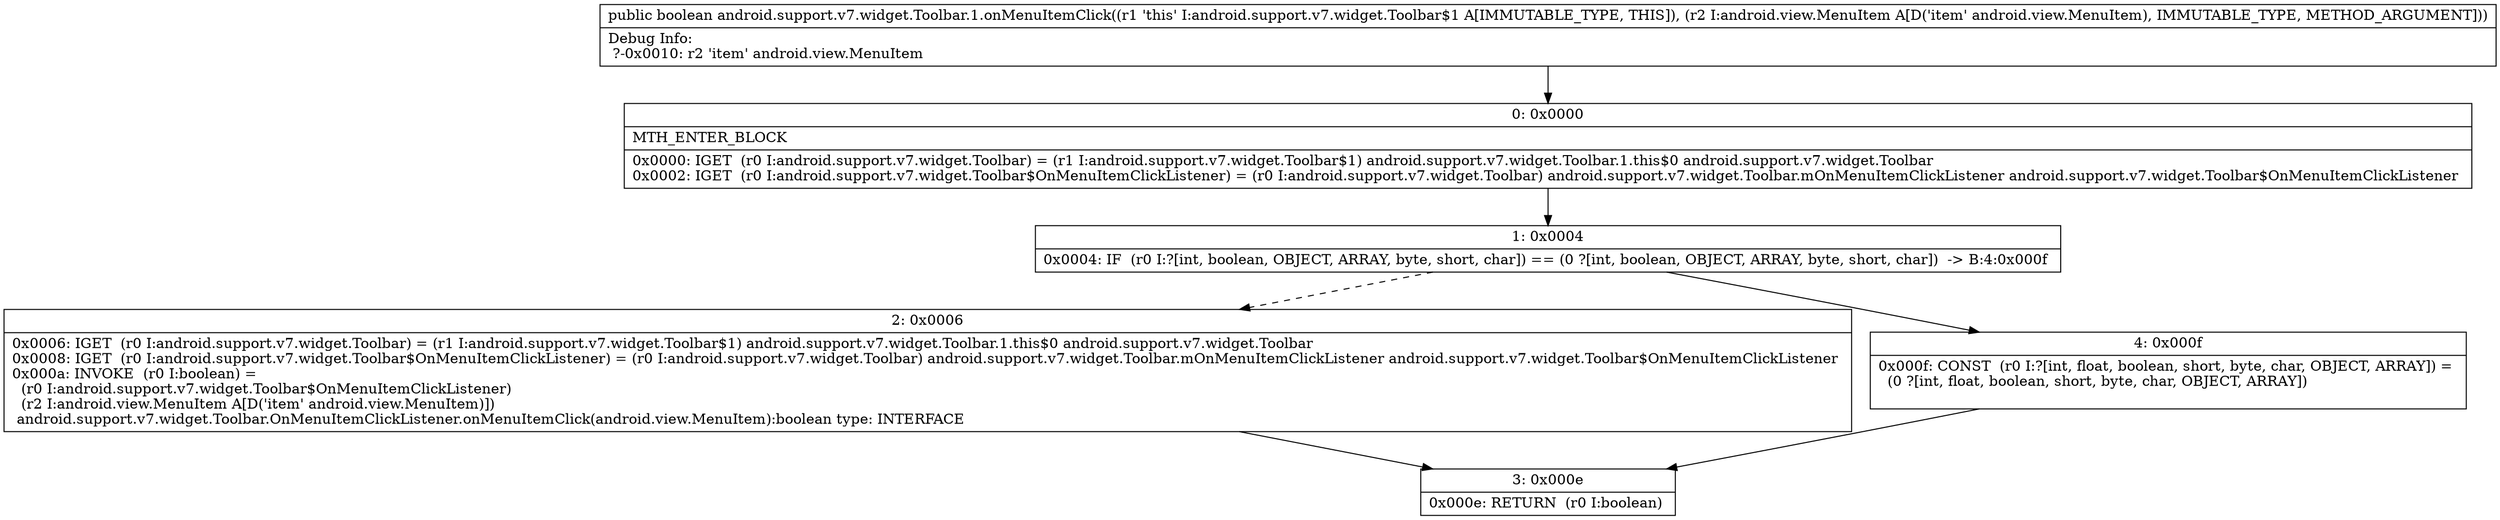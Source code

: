 digraph "CFG forandroid.support.v7.widget.Toolbar.1.onMenuItemClick(Landroid\/view\/MenuItem;)Z" {
Node_0 [shape=record,label="{0\:\ 0x0000|MTH_ENTER_BLOCK\l|0x0000: IGET  (r0 I:android.support.v7.widget.Toolbar) = (r1 I:android.support.v7.widget.Toolbar$1) android.support.v7.widget.Toolbar.1.this$0 android.support.v7.widget.Toolbar \l0x0002: IGET  (r0 I:android.support.v7.widget.Toolbar$OnMenuItemClickListener) = (r0 I:android.support.v7.widget.Toolbar) android.support.v7.widget.Toolbar.mOnMenuItemClickListener android.support.v7.widget.Toolbar$OnMenuItemClickListener \l}"];
Node_1 [shape=record,label="{1\:\ 0x0004|0x0004: IF  (r0 I:?[int, boolean, OBJECT, ARRAY, byte, short, char]) == (0 ?[int, boolean, OBJECT, ARRAY, byte, short, char])  \-\> B:4:0x000f \l}"];
Node_2 [shape=record,label="{2\:\ 0x0006|0x0006: IGET  (r0 I:android.support.v7.widget.Toolbar) = (r1 I:android.support.v7.widget.Toolbar$1) android.support.v7.widget.Toolbar.1.this$0 android.support.v7.widget.Toolbar \l0x0008: IGET  (r0 I:android.support.v7.widget.Toolbar$OnMenuItemClickListener) = (r0 I:android.support.v7.widget.Toolbar) android.support.v7.widget.Toolbar.mOnMenuItemClickListener android.support.v7.widget.Toolbar$OnMenuItemClickListener \l0x000a: INVOKE  (r0 I:boolean) = \l  (r0 I:android.support.v7.widget.Toolbar$OnMenuItemClickListener)\l  (r2 I:android.view.MenuItem A[D('item' android.view.MenuItem)])\l android.support.v7.widget.Toolbar.OnMenuItemClickListener.onMenuItemClick(android.view.MenuItem):boolean type: INTERFACE \l}"];
Node_3 [shape=record,label="{3\:\ 0x000e|0x000e: RETURN  (r0 I:boolean) \l}"];
Node_4 [shape=record,label="{4\:\ 0x000f|0x000f: CONST  (r0 I:?[int, float, boolean, short, byte, char, OBJECT, ARRAY]) = \l  (0 ?[int, float, boolean, short, byte, char, OBJECT, ARRAY])\l \l}"];
MethodNode[shape=record,label="{public boolean android.support.v7.widget.Toolbar.1.onMenuItemClick((r1 'this' I:android.support.v7.widget.Toolbar$1 A[IMMUTABLE_TYPE, THIS]), (r2 I:android.view.MenuItem A[D('item' android.view.MenuItem), IMMUTABLE_TYPE, METHOD_ARGUMENT]))  | Debug Info:\l  ?\-0x0010: r2 'item' android.view.MenuItem\l}"];
MethodNode -> Node_0;
Node_0 -> Node_1;
Node_1 -> Node_2[style=dashed];
Node_1 -> Node_4;
Node_2 -> Node_3;
Node_4 -> Node_3;
}

